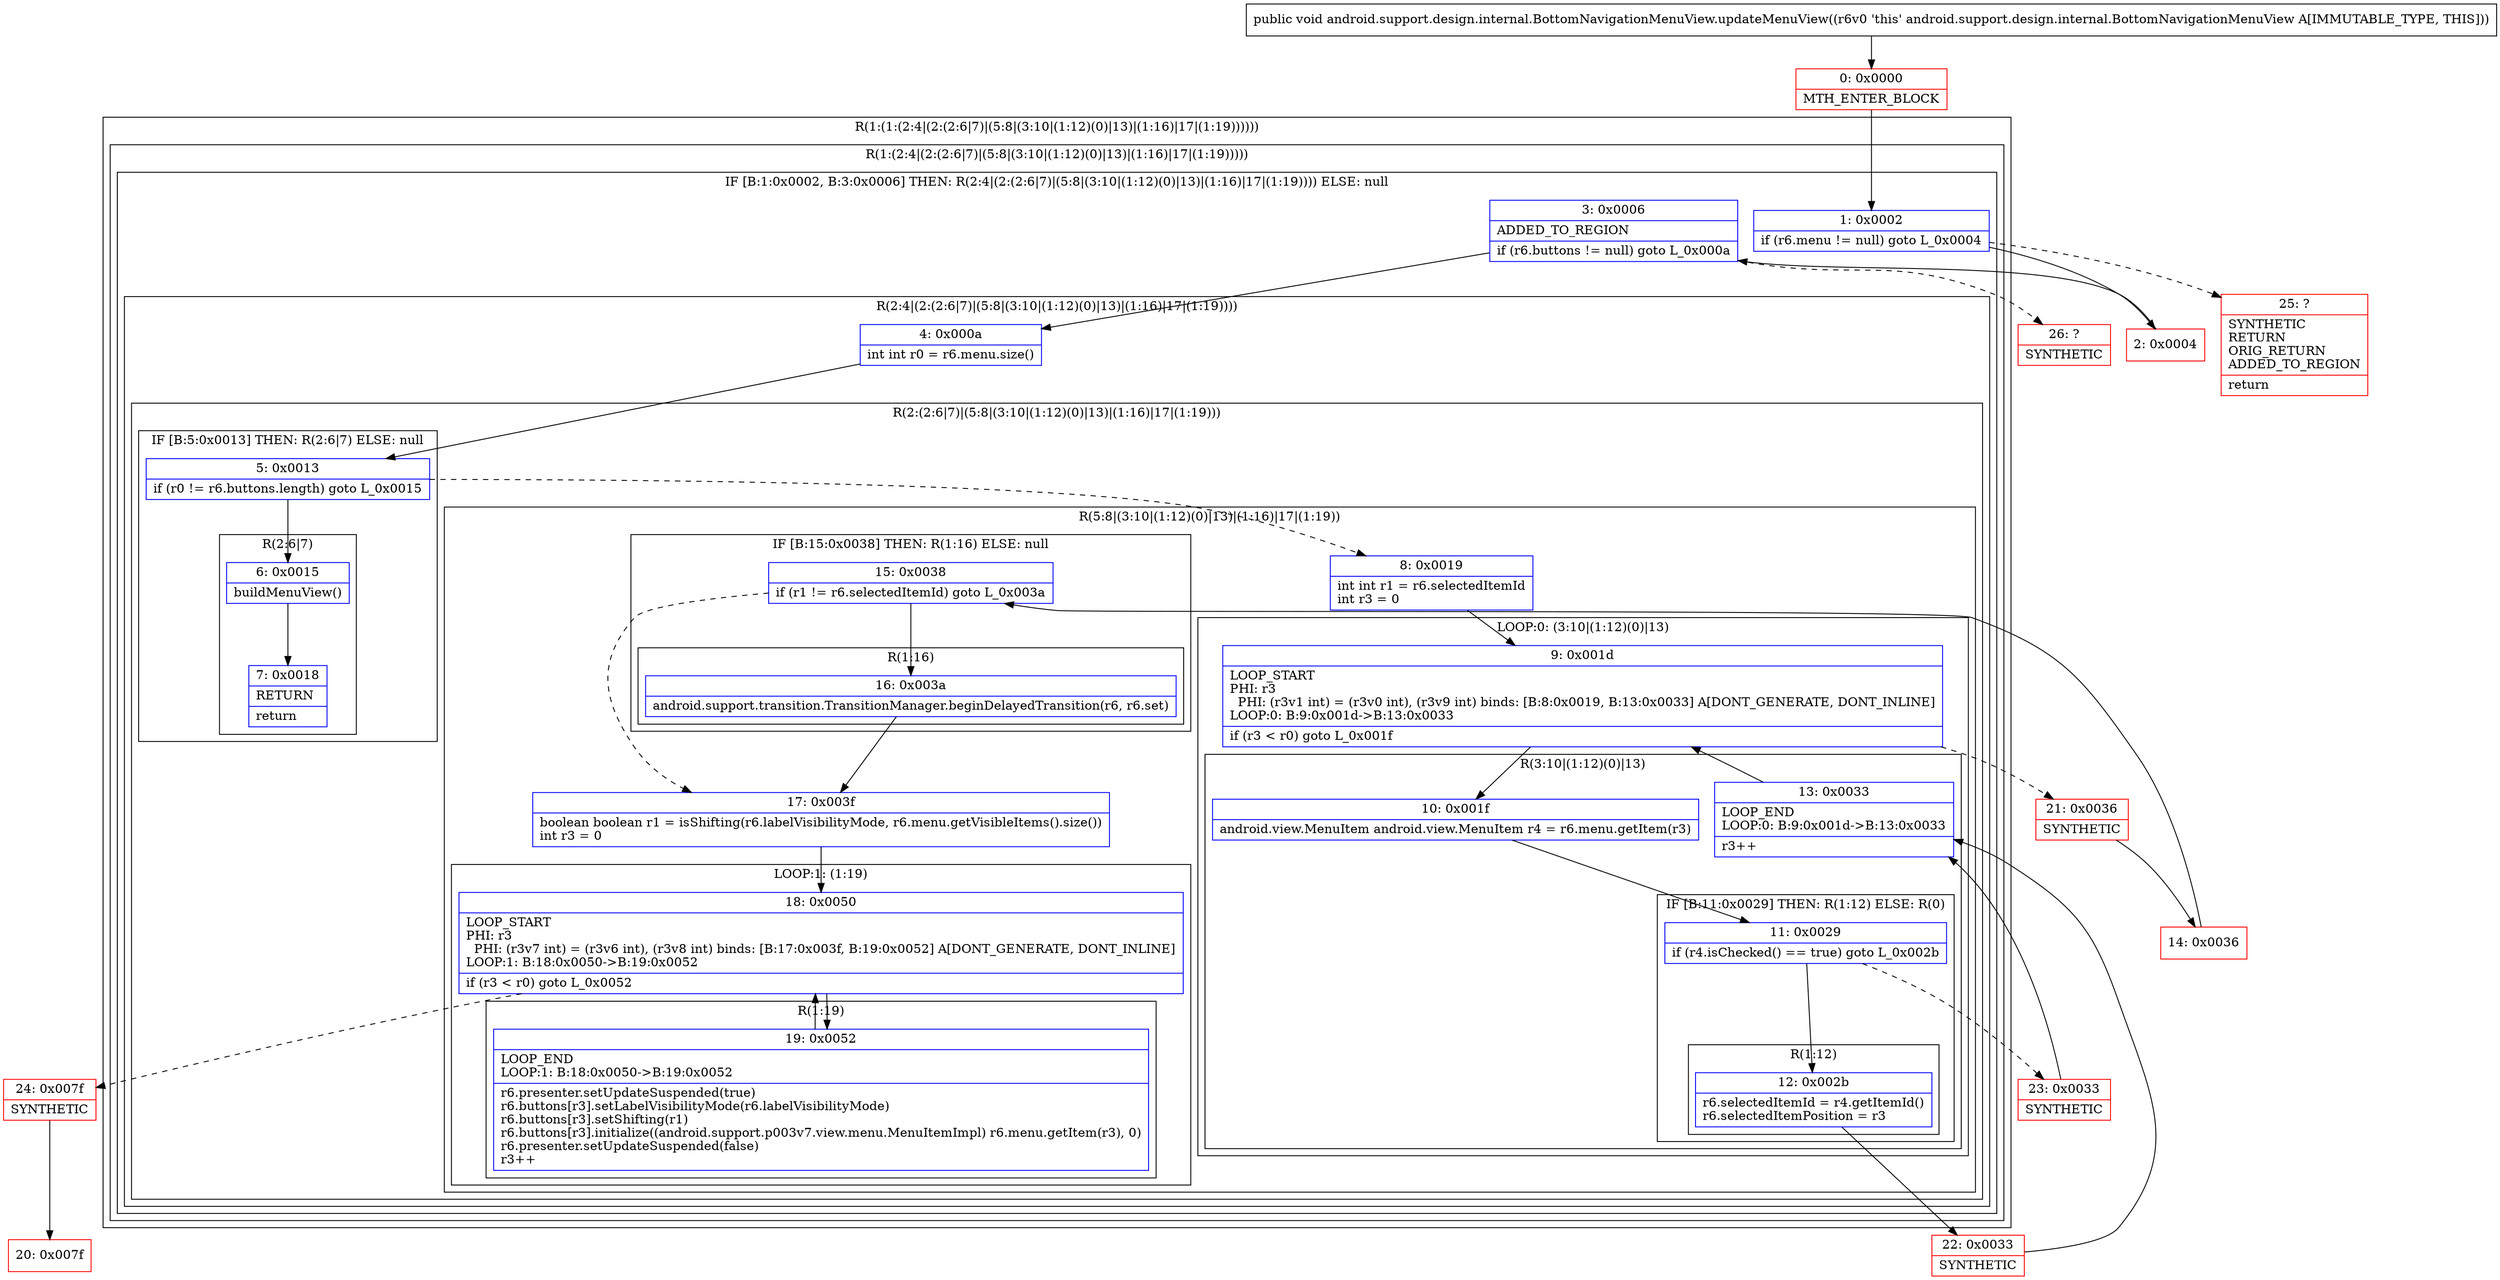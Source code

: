 digraph "CFG forandroid.support.design.internal.BottomNavigationMenuView.updateMenuView()V" {
subgraph cluster_Region_1569941859 {
label = "R(1:(1:(2:4|(2:(2:6|7)|(5:8|(3:10|(1:12)(0)|13)|(1:16)|17|(1:19))))))";
node [shape=record,color=blue];
subgraph cluster_Region_1531846900 {
label = "R(1:(2:4|(2:(2:6|7)|(5:8|(3:10|(1:12)(0)|13)|(1:16)|17|(1:19)))))";
node [shape=record,color=blue];
subgraph cluster_IfRegion_92535352 {
label = "IF [B:1:0x0002, B:3:0x0006] THEN: R(2:4|(2:(2:6|7)|(5:8|(3:10|(1:12)(0)|13)|(1:16)|17|(1:19)))) ELSE: null";
node [shape=record,color=blue];
Node_1 [shape=record,label="{1\:\ 0x0002|if (r6.menu != null) goto L_0x0004\l}"];
Node_3 [shape=record,label="{3\:\ 0x0006|ADDED_TO_REGION\l|if (r6.buttons != null) goto L_0x000a\l}"];
subgraph cluster_Region_996743970 {
label = "R(2:4|(2:(2:6|7)|(5:8|(3:10|(1:12)(0)|13)|(1:16)|17|(1:19))))";
node [shape=record,color=blue];
Node_4 [shape=record,label="{4\:\ 0x000a|int int r0 = r6.menu.size()\l}"];
subgraph cluster_Region_1562927962 {
label = "R(2:(2:6|7)|(5:8|(3:10|(1:12)(0)|13)|(1:16)|17|(1:19)))";
node [shape=record,color=blue];
subgraph cluster_IfRegion_579556477 {
label = "IF [B:5:0x0013] THEN: R(2:6|7) ELSE: null";
node [shape=record,color=blue];
Node_5 [shape=record,label="{5\:\ 0x0013|if (r0 != r6.buttons.length) goto L_0x0015\l}"];
subgraph cluster_Region_456573421 {
label = "R(2:6|7)";
node [shape=record,color=blue];
Node_6 [shape=record,label="{6\:\ 0x0015|buildMenuView()\l}"];
Node_7 [shape=record,label="{7\:\ 0x0018|RETURN\l|return\l}"];
}
}
subgraph cluster_Region_293153104 {
label = "R(5:8|(3:10|(1:12)(0)|13)|(1:16)|17|(1:19))";
node [shape=record,color=blue];
Node_8 [shape=record,label="{8\:\ 0x0019|int int r1 = r6.selectedItemId\lint r3 = 0\l}"];
subgraph cluster_LoopRegion_714035178 {
label = "LOOP:0: (3:10|(1:12)(0)|13)";
node [shape=record,color=blue];
Node_9 [shape=record,label="{9\:\ 0x001d|LOOP_START\lPHI: r3 \l  PHI: (r3v1 int) = (r3v0 int), (r3v9 int) binds: [B:8:0x0019, B:13:0x0033] A[DONT_GENERATE, DONT_INLINE]\lLOOP:0: B:9:0x001d\-\>B:13:0x0033\l|if (r3 \< r0) goto L_0x001f\l}"];
subgraph cluster_Region_965299582 {
label = "R(3:10|(1:12)(0)|13)";
node [shape=record,color=blue];
Node_10 [shape=record,label="{10\:\ 0x001f|android.view.MenuItem android.view.MenuItem r4 = r6.menu.getItem(r3)\l}"];
subgraph cluster_IfRegion_1936684442 {
label = "IF [B:11:0x0029] THEN: R(1:12) ELSE: R(0)";
node [shape=record,color=blue];
Node_11 [shape=record,label="{11\:\ 0x0029|if (r4.isChecked() == true) goto L_0x002b\l}"];
subgraph cluster_Region_259321743 {
label = "R(1:12)";
node [shape=record,color=blue];
Node_12 [shape=record,label="{12\:\ 0x002b|r6.selectedItemId = r4.getItemId()\lr6.selectedItemPosition = r3\l}"];
}
subgraph cluster_Region_836049919 {
label = "R(0)";
node [shape=record,color=blue];
}
}
Node_13 [shape=record,label="{13\:\ 0x0033|LOOP_END\lLOOP:0: B:9:0x001d\-\>B:13:0x0033\l|r3++\l}"];
}
}
subgraph cluster_IfRegion_1772732350 {
label = "IF [B:15:0x0038] THEN: R(1:16) ELSE: null";
node [shape=record,color=blue];
Node_15 [shape=record,label="{15\:\ 0x0038|if (r1 != r6.selectedItemId) goto L_0x003a\l}"];
subgraph cluster_Region_723350983 {
label = "R(1:16)";
node [shape=record,color=blue];
Node_16 [shape=record,label="{16\:\ 0x003a|android.support.transition.TransitionManager.beginDelayedTransition(r6, r6.set)\l}"];
}
}
Node_17 [shape=record,label="{17\:\ 0x003f|boolean boolean r1 = isShifting(r6.labelVisibilityMode, r6.menu.getVisibleItems().size())\lint r3 = 0\l}"];
subgraph cluster_LoopRegion_1656397358 {
label = "LOOP:1: (1:19)";
node [shape=record,color=blue];
Node_18 [shape=record,label="{18\:\ 0x0050|LOOP_START\lPHI: r3 \l  PHI: (r3v7 int) = (r3v6 int), (r3v8 int) binds: [B:17:0x003f, B:19:0x0052] A[DONT_GENERATE, DONT_INLINE]\lLOOP:1: B:18:0x0050\-\>B:19:0x0052\l|if (r3 \< r0) goto L_0x0052\l}"];
subgraph cluster_Region_1470063768 {
label = "R(1:19)";
node [shape=record,color=blue];
Node_19 [shape=record,label="{19\:\ 0x0052|LOOP_END\lLOOP:1: B:18:0x0050\-\>B:19:0x0052\l|r6.presenter.setUpdateSuspended(true)\lr6.buttons[r3].setLabelVisibilityMode(r6.labelVisibilityMode)\lr6.buttons[r3].setShifting(r1)\lr6.buttons[r3].initialize((android.support.p003v7.view.menu.MenuItemImpl) r6.menu.getItem(r3), 0)\lr6.presenter.setUpdateSuspended(false)\lr3++\l}"];
}
}
}
}
}
}
}
}
Node_0 [shape=record,color=red,label="{0\:\ 0x0000|MTH_ENTER_BLOCK\l}"];
Node_2 [shape=record,color=red,label="{2\:\ 0x0004}"];
Node_14 [shape=record,color=red,label="{14\:\ 0x0036}"];
Node_20 [shape=record,color=red,label="{20\:\ 0x007f}"];
Node_21 [shape=record,color=red,label="{21\:\ 0x0036|SYNTHETIC\l}"];
Node_22 [shape=record,color=red,label="{22\:\ 0x0033|SYNTHETIC\l}"];
Node_23 [shape=record,color=red,label="{23\:\ 0x0033|SYNTHETIC\l}"];
Node_24 [shape=record,color=red,label="{24\:\ 0x007f|SYNTHETIC\l}"];
Node_25 [shape=record,color=red,label="{25\:\ ?|SYNTHETIC\lRETURN\lORIG_RETURN\lADDED_TO_REGION\l|return\l}"];
Node_26 [shape=record,color=red,label="{26\:\ ?|SYNTHETIC\l}"];
MethodNode[shape=record,label="{public void android.support.design.internal.BottomNavigationMenuView.updateMenuView((r6v0 'this' android.support.design.internal.BottomNavigationMenuView A[IMMUTABLE_TYPE, THIS])) }"];
MethodNode -> Node_0;
Node_1 -> Node_2;
Node_1 -> Node_25[style=dashed];
Node_3 -> Node_4;
Node_3 -> Node_26[style=dashed];
Node_4 -> Node_5;
Node_5 -> Node_6;
Node_5 -> Node_8[style=dashed];
Node_6 -> Node_7;
Node_8 -> Node_9;
Node_9 -> Node_10;
Node_9 -> Node_21[style=dashed];
Node_10 -> Node_11;
Node_11 -> Node_12;
Node_11 -> Node_23[style=dashed];
Node_12 -> Node_22;
Node_13 -> Node_9;
Node_15 -> Node_16;
Node_15 -> Node_17[style=dashed];
Node_16 -> Node_17;
Node_17 -> Node_18;
Node_18 -> Node_19;
Node_18 -> Node_24[style=dashed];
Node_19 -> Node_18;
Node_0 -> Node_1;
Node_2 -> Node_3;
Node_14 -> Node_15;
Node_21 -> Node_14;
Node_22 -> Node_13;
Node_23 -> Node_13;
Node_24 -> Node_20;
}

